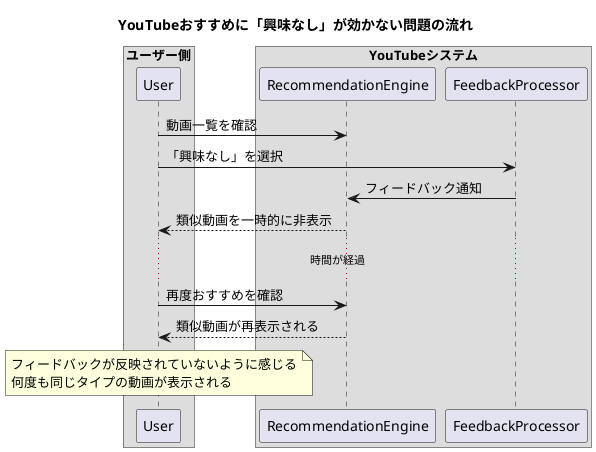 @startuml
title YouTubeおすすめに「興味なし」が効かない問題の流れ

box "ユーザー側"
  participant User
end box

box "YouTubeシステム"
  participant RecommendationEngine as Engine
  participant FeedbackProcessor as Feedback
end box

User -> Engine : 動画一覧を確認
User -> Feedback : 「興味なし」を選択
Feedback -> Engine : フィードバック通知
Engine --> User : 類似動画を一時的に非表示

... 時間が経過 ...

User -> Engine : 再度おすすめを確認
Engine --> User : 類似動画が再表示される

note over User
フィードバックが反映されていないように感じる
何度も同じタイプの動画が表示される
end note
@enduml